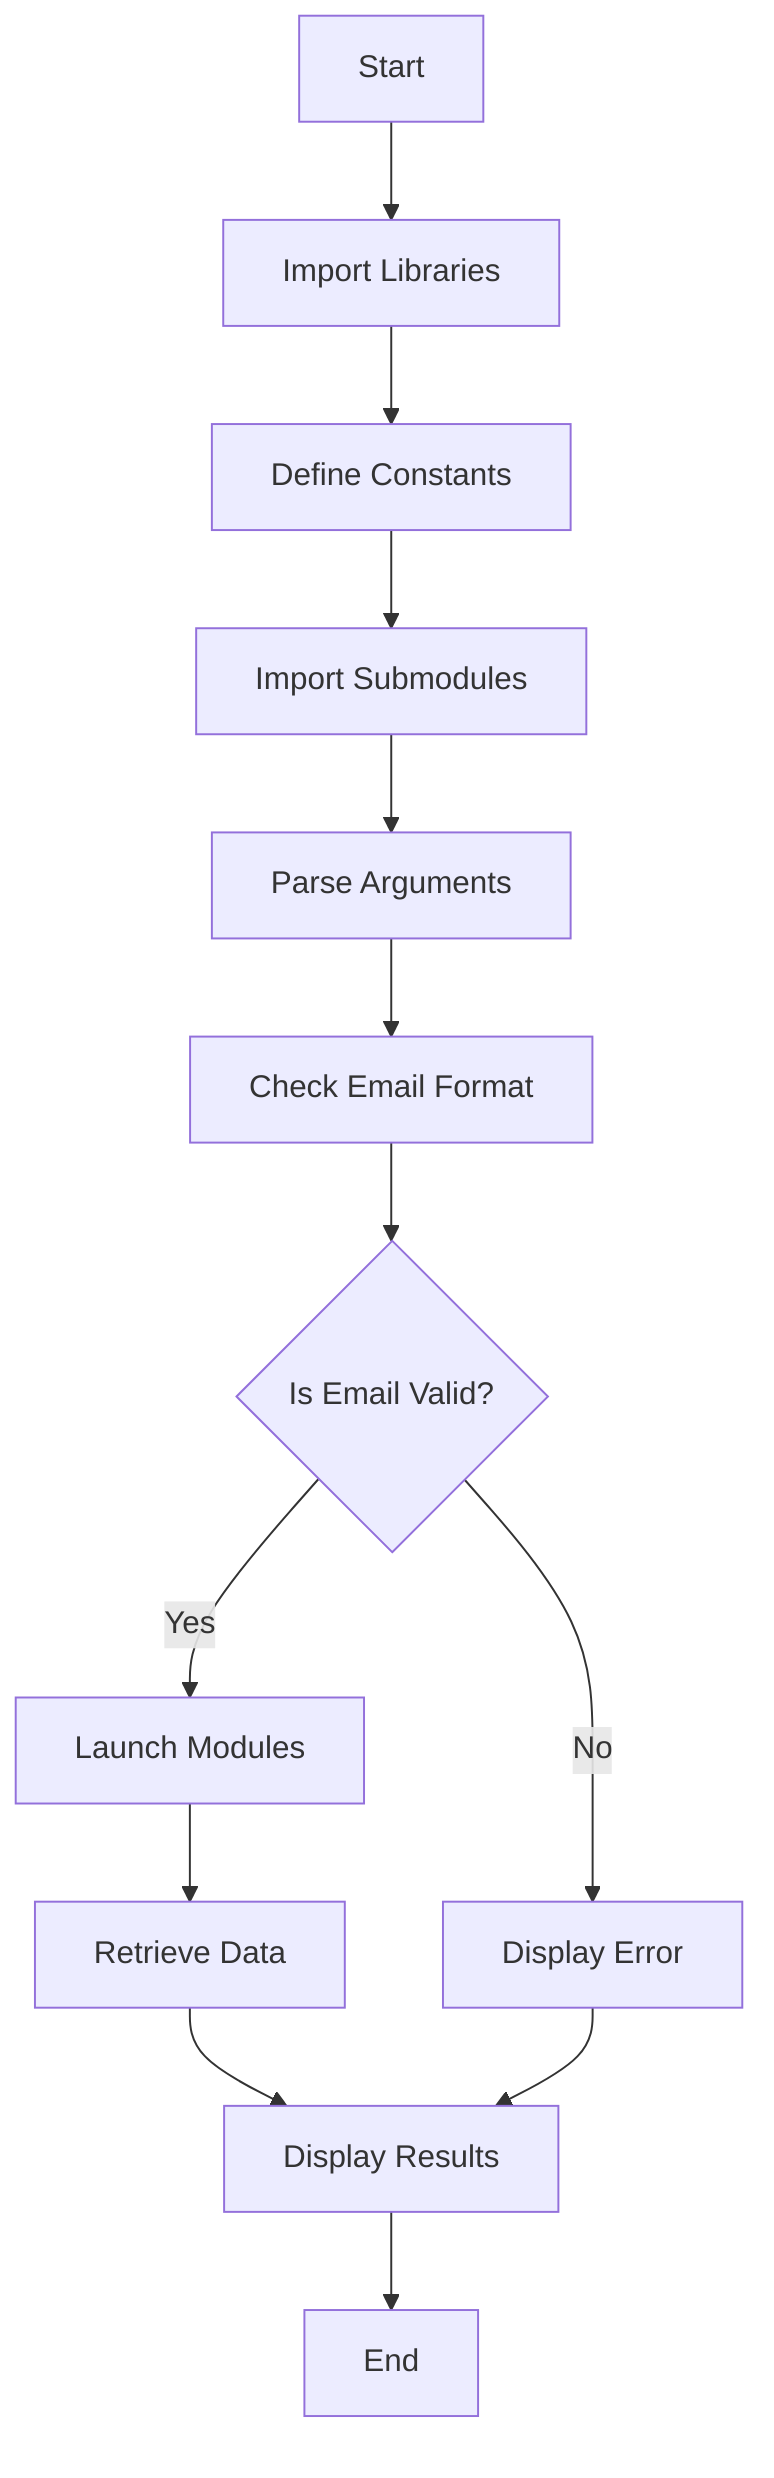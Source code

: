 graph TB
    A[Start] --> B[Import Libraries]
    B --> C[Define Constants]
    C --> D[Import Submodules]
    D --> E[Parse Arguments]
    E --> F[Check Email Format]
    F --> G{Is Email Valid?}
    G -->|Yes| H[Launch Modules]
    G -->|No| I[Display Error]
    H --> J[Retrieve Data]
    J --> K[Display Results]
    I --> K
    K --> L[End]